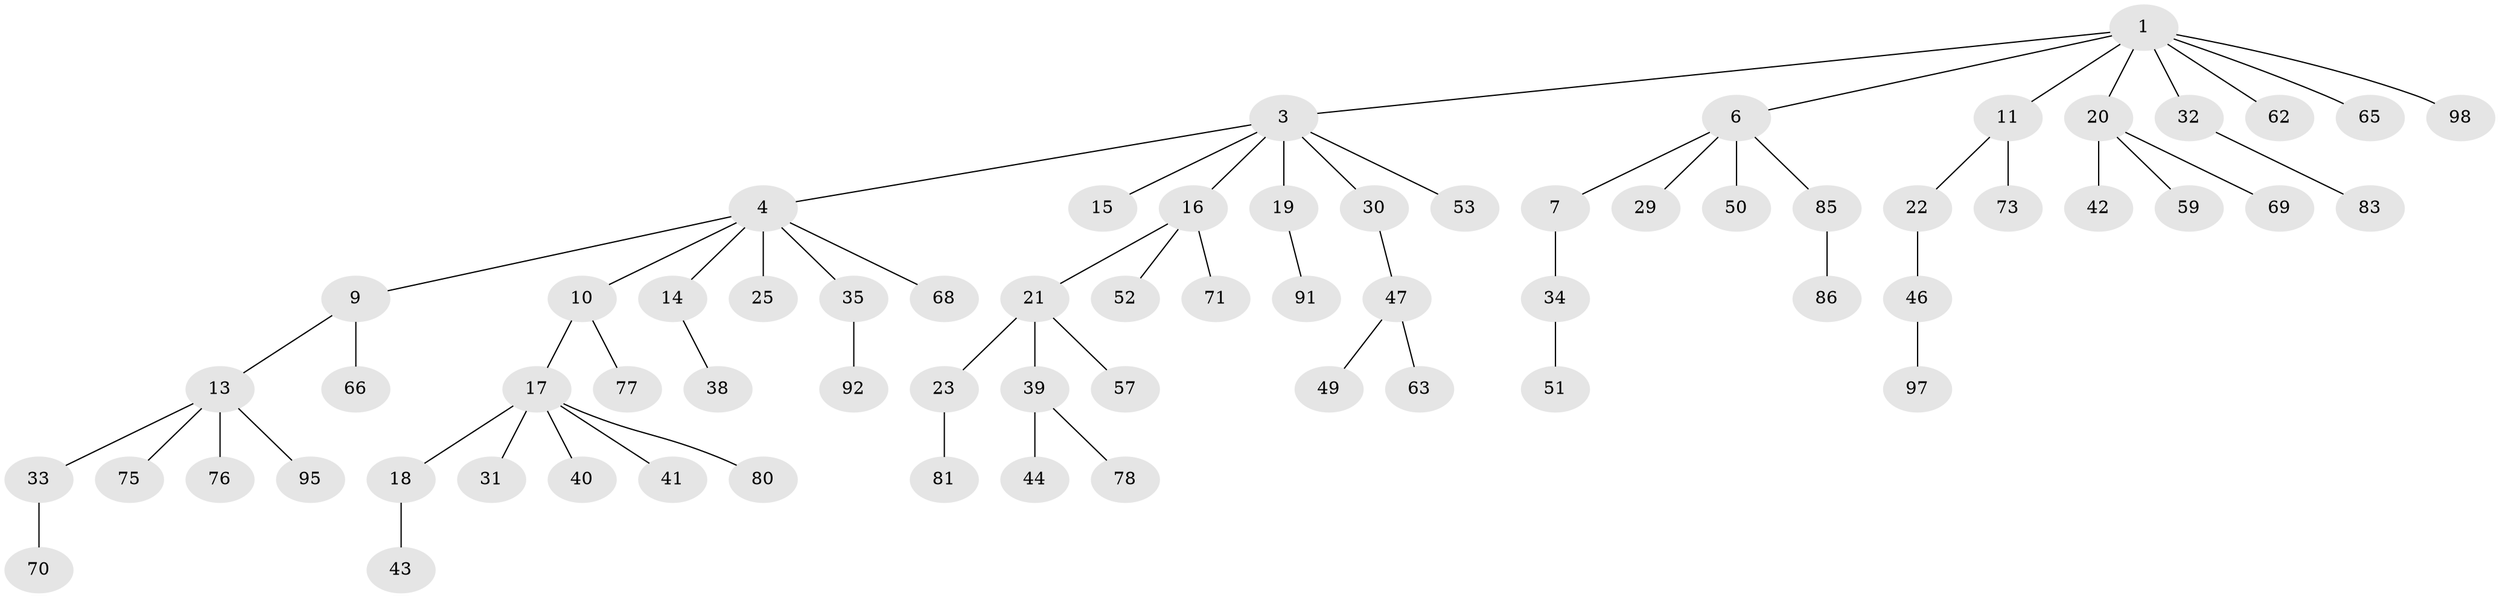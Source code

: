 // Generated by graph-tools (version 1.1) at 2025/52/02/27/25 19:52:13]
// undirected, 66 vertices, 65 edges
graph export_dot {
graph [start="1"]
  node [color=gray90,style=filled];
  1 [super="+2"];
  3 [super="+5"];
  4 [super="+8"];
  6 [super="+28"];
  7 [super="+24"];
  9;
  10 [super="+12"];
  11 [super="+64"];
  13 [super="+61"];
  14 [super="+27"];
  15 [super="+58"];
  16 [super="+36"];
  17 [super="+60"];
  18 [super="+26"];
  19 [super="+45"];
  20 [super="+82"];
  21 [super="+37"];
  22;
  23 [super="+89"];
  25;
  29 [super="+93"];
  30;
  31;
  32 [super="+72"];
  33 [super="+67"];
  34 [super="+88"];
  35 [super="+74"];
  38;
  39 [super="+55"];
  40 [super="+54"];
  41;
  42;
  43;
  44;
  46 [super="+90"];
  47 [super="+48"];
  49 [super="+56"];
  50;
  51;
  52;
  53;
  57;
  59 [super="+96"];
  62;
  63 [super="+84"];
  65;
  66 [super="+79"];
  68;
  69;
  70;
  71 [super="+87"];
  73;
  75;
  76;
  77;
  78;
  80;
  81;
  83;
  85;
  86 [super="+94"];
  91;
  92;
  95;
  97;
  98;
  1 -- 11;
  1 -- 20;
  1 -- 32;
  1 -- 65;
  1 -- 98;
  1 -- 3;
  1 -- 6;
  1 -- 62;
  3 -- 4;
  3 -- 15;
  3 -- 16;
  3 -- 19;
  3 -- 53;
  3 -- 30;
  4 -- 9;
  4 -- 10;
  4 -- 25;
  4 -- 68;
  4 -- 35;
  4 -- 14;
  6 -- 7;
  6 -- 29;
  6 -- 50;
  6 -- 85;
  7 -- 34;
  9 -- 13;
  9 -- 66;
  10 -- 17;
  10 -- 77;
  11 -- 22;
  11 -- 73;
  13 -- 33;
  13 -- 95;
  13 -- 75;
  13 -- 76;
  14 -- 38;
  16 -- 21;
  16 -- 71;
  16 -- 52;
  17 -- 18;
  17 -- 31;
  17 -- 40;
  17 -- 41;
  17 -- 80;
  18 -- 43;
  19 -- 91;
  20 -- 42;
  20 -- 59;
  20 -- 69;
  21 -- 23;
  21 -- 57;
  21 -- 39;
  22 -- 46;
  23 -- 81;
  30 -- 47;
  32 -- 83;
  33 -- 70;
  34 -- 51;
  35 -- 92;
  39 -- 44;
  39 -- 78;
  46 -- 97;
  47 -- 49;
  47 -- 63;
  85 -- 86;
}
